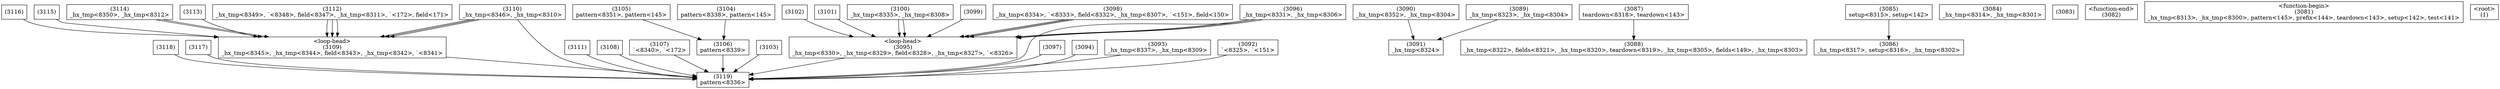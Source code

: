 digraph graphname {
n3119 [shape=box,label="(3119)\npattern<8336>"];
n3118 [shape=box,label="(3118)"];
n3118 -> n3119;
n3117 [shape=box,label="(3117)"];
n3117 -> n3119;
n3116 [shape=box,label="(3116)"];
n3116 -> n3109;
n3115 [shape=box,label="(3115)"];
n3115 -> n3109;
n3114 [shape=box,label="(3114)\n_hx_tmp<8350>, _hx_tmp<8312>"];
n3114 -> n3109;
n3114 -> n3109;
n3113 [shape=box,label="(3113)"];
n3113 -> n3109;
n3112 [shape=box,label="(3112)\n_hx_tmp<8349>, `<8348>, field<8347>, _hx_tmp<8311>, `<172>, field<171>"];
n3112 -> n3109;
n3112 -> n3109;
n3112 -> n3109;
n3111 [shape=box,label="(3111)"];
n3111 -> n3119;
n3110 [shape=box,label="(3110)\n_hx_tmp<8346>, _hx_tmp<8310>"];
n3110 -> n3109;
n3110 -> n3109;
n3110 -> n3109;
n3110 -> n3119;
n3109 [shape=box,label="<loop-head>
(3109)\n_hx_tmp<8345>, _hx_tmp<8344>, field<8343>, _hx_tmp<8342>, `<8341>"];
n3109 -> n3119;
n3108 [shape=box,label="(3108)"];
n3108 -> n3119;
n3107 [shape=box,label="(3107)\n`<8340>, `<172>"];
n3107 -> n3119;
n3106 [shape=box,label="(3106)\npattern<8339>"];
n3106 -> n3119;
n3105 [shape=box,label="(3105)\npattern<8351>, pattern<145>"];
n3105 -> n3106;
n3104 [shape=box,label="(3104)\npattern<8338>, pattern<145>"];
n3104 -> n3106;
n3103 [shape=box,label="(3103)"];
n3103 -> n3119;
n3102 [shape=box,label="(3102)"];
n3102 -> n3095;
n3101 [shape=box,label="(3101)"];
n3101 -> n3095;
n3100 [shape=box,label="(3100)\n_hx_tmp<8335>, _hx_tmp<8308>"];
n3100 -> n3095;
n3100 -> n3095;
n3099 [shape=box,label="(3099)"];
n3099 -> n3095;
n3098 [shape=box,label="(3098)\n_hx_tmp<8334>, `<8333>, field<8332>, _hx_tmp<8307>, `<151>, field<150>"];
n3098 -> n3095;
n3098 -> n3095;
n3098 -> n3095;
n3097 [shape=box,label="(3097)"];
n3097 -> n3119;
n3096 [shape=box,label="(3096)\n_hx_tmp<8331>, _hx_tmp<8306>"];
n3096 -> n3095;
n3096 -> n3095;
n3096 -> n3095;
n3096 -> n3119;
n3095 [shape=box,label="<loop-head>
(3095)\n_hx_tmp<8330>, _hx_tmp<8329>, field<8328>, _hx_tmp<8327>, `<8326>"];
n3095 -> n3119;
n3094 [shape=box,label="(3094)"];
n3094 -> n3119;
n3093 [shape=box,label="(3093)\n_hx_tmp<8337>, _hx_tmp<8309>"];
n3093 -> n3119;
n3092 [shape=box,label="(3092)\n`<8325>, `<151>"];
n3092 -> n3119;
n3091 [shape=box,label="(3091)\n_hx_tmp<8324>"];
n3090 [shape=box,label="(3090)\n_hx_tmp<8352>, _hx_tmp<8304>"];
n3090 -> n3091;
n3089 [shape=box,label="(3089)\n_hx_tmp<8323>, _hx_tmp<8304>"];
n3089 -> n3091;
n3088 [shape=box,label="(3088)\n_hx_tmp<8322>, fields<8321>, _hx_tmp<8320>, teardown<8319>, _hx_tmp<8305>, fields<149>, _hx_tmp<8303>"];
n3087 [shape=box,label="(3087)\nteardown<8318>, teardown<143>"];
n3087 -> n3088;
n3086 [shape=box,label="(3086)\n_hx_tmp<8317>, setup<8316>, _hx_tmp<8302>"];
n3085 [shape=box,label="(3085)\nsetup<8315>, setup<142>"];
n3085 -> n3086;
n3084 [shape=box,label="(3084)\n_hx_tmp<8314>, _hx_tmp<8301>"];
n3083 [shape=box,label="(3083)"];
n3082 [shape=box,label="<function-end>
(3082)"];
n3081 [shape=box,label="<function-begin>
(3081)\n_hx_tmp<8313>, _hx_tmp<8300>, pattern<145>, prefix<144>, teardown<143>, setup<142>, test<141>"];
n1 [shape=box,label="<root>
(1)"];
}
